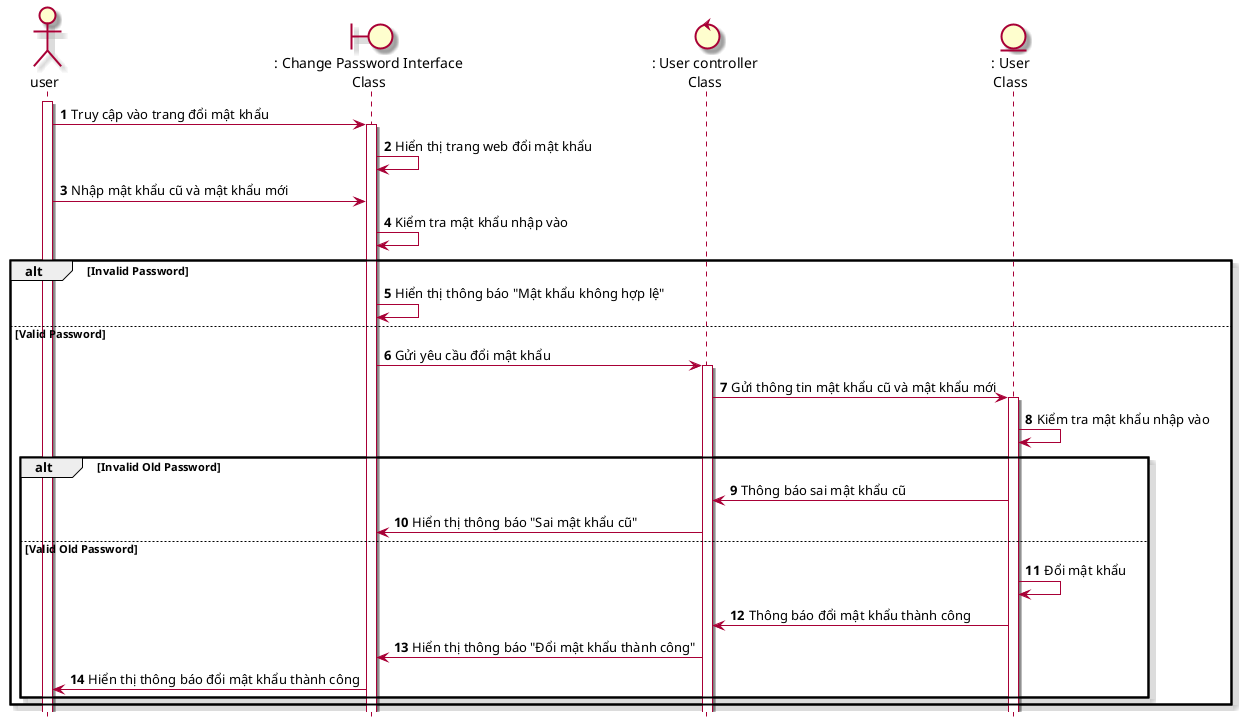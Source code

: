 @startuml SeqDoiMatKhau
skin rose 
hide footbox
actor user 
boundary changePassInterface as ": Change Password Interface\nClass"
control userController as ": User controller\nClass"
entity User as ": User\nClass"
autonumber
user++
user -> changePassInterface++: Truy cập vào trang đổi mật khẩu
changePassInterface-> changePassInterface: Hiển thị trang web đổi mật khẩu 
user -> changePassInterface: Nhập mật khẩu cũ và mật khẩu mới 
changePassInterface -> changePassInterface: Kiểm tra mật khẩu nhập vào 
alt Invalid Password
changePassInterface -> changePassInterface: Hiển thị thông báo "Mật khẩu không hợp lệ"
else Valid Password
changePassInterface -> userController++ : Gửi yêu cầu đổi mật khẩu
userController -> User++: Gửi thông tin mật khẩu cũ và mật khẩu mới
User -> User: Kiểm tra mật khẩu nhập vào 
alt Invalid Old Password
User -> userController: Thông báo sai mật khẩu cũ
userController -> changePassInterface: Hiển thị thông báo "Sai mật khẩu cũ"
else Valid Old Password
User -> User: Đổi mật khẩu
User -> userController: Thông báo đổi mật khẩu thành công
userController -> changePassInterface: Hiển thị thông báo "Đổi mật khẩu thành công"
changePassInterface -> user: Hiển thị thông báo đổi mật khẩu thành công
end
end
@enduml